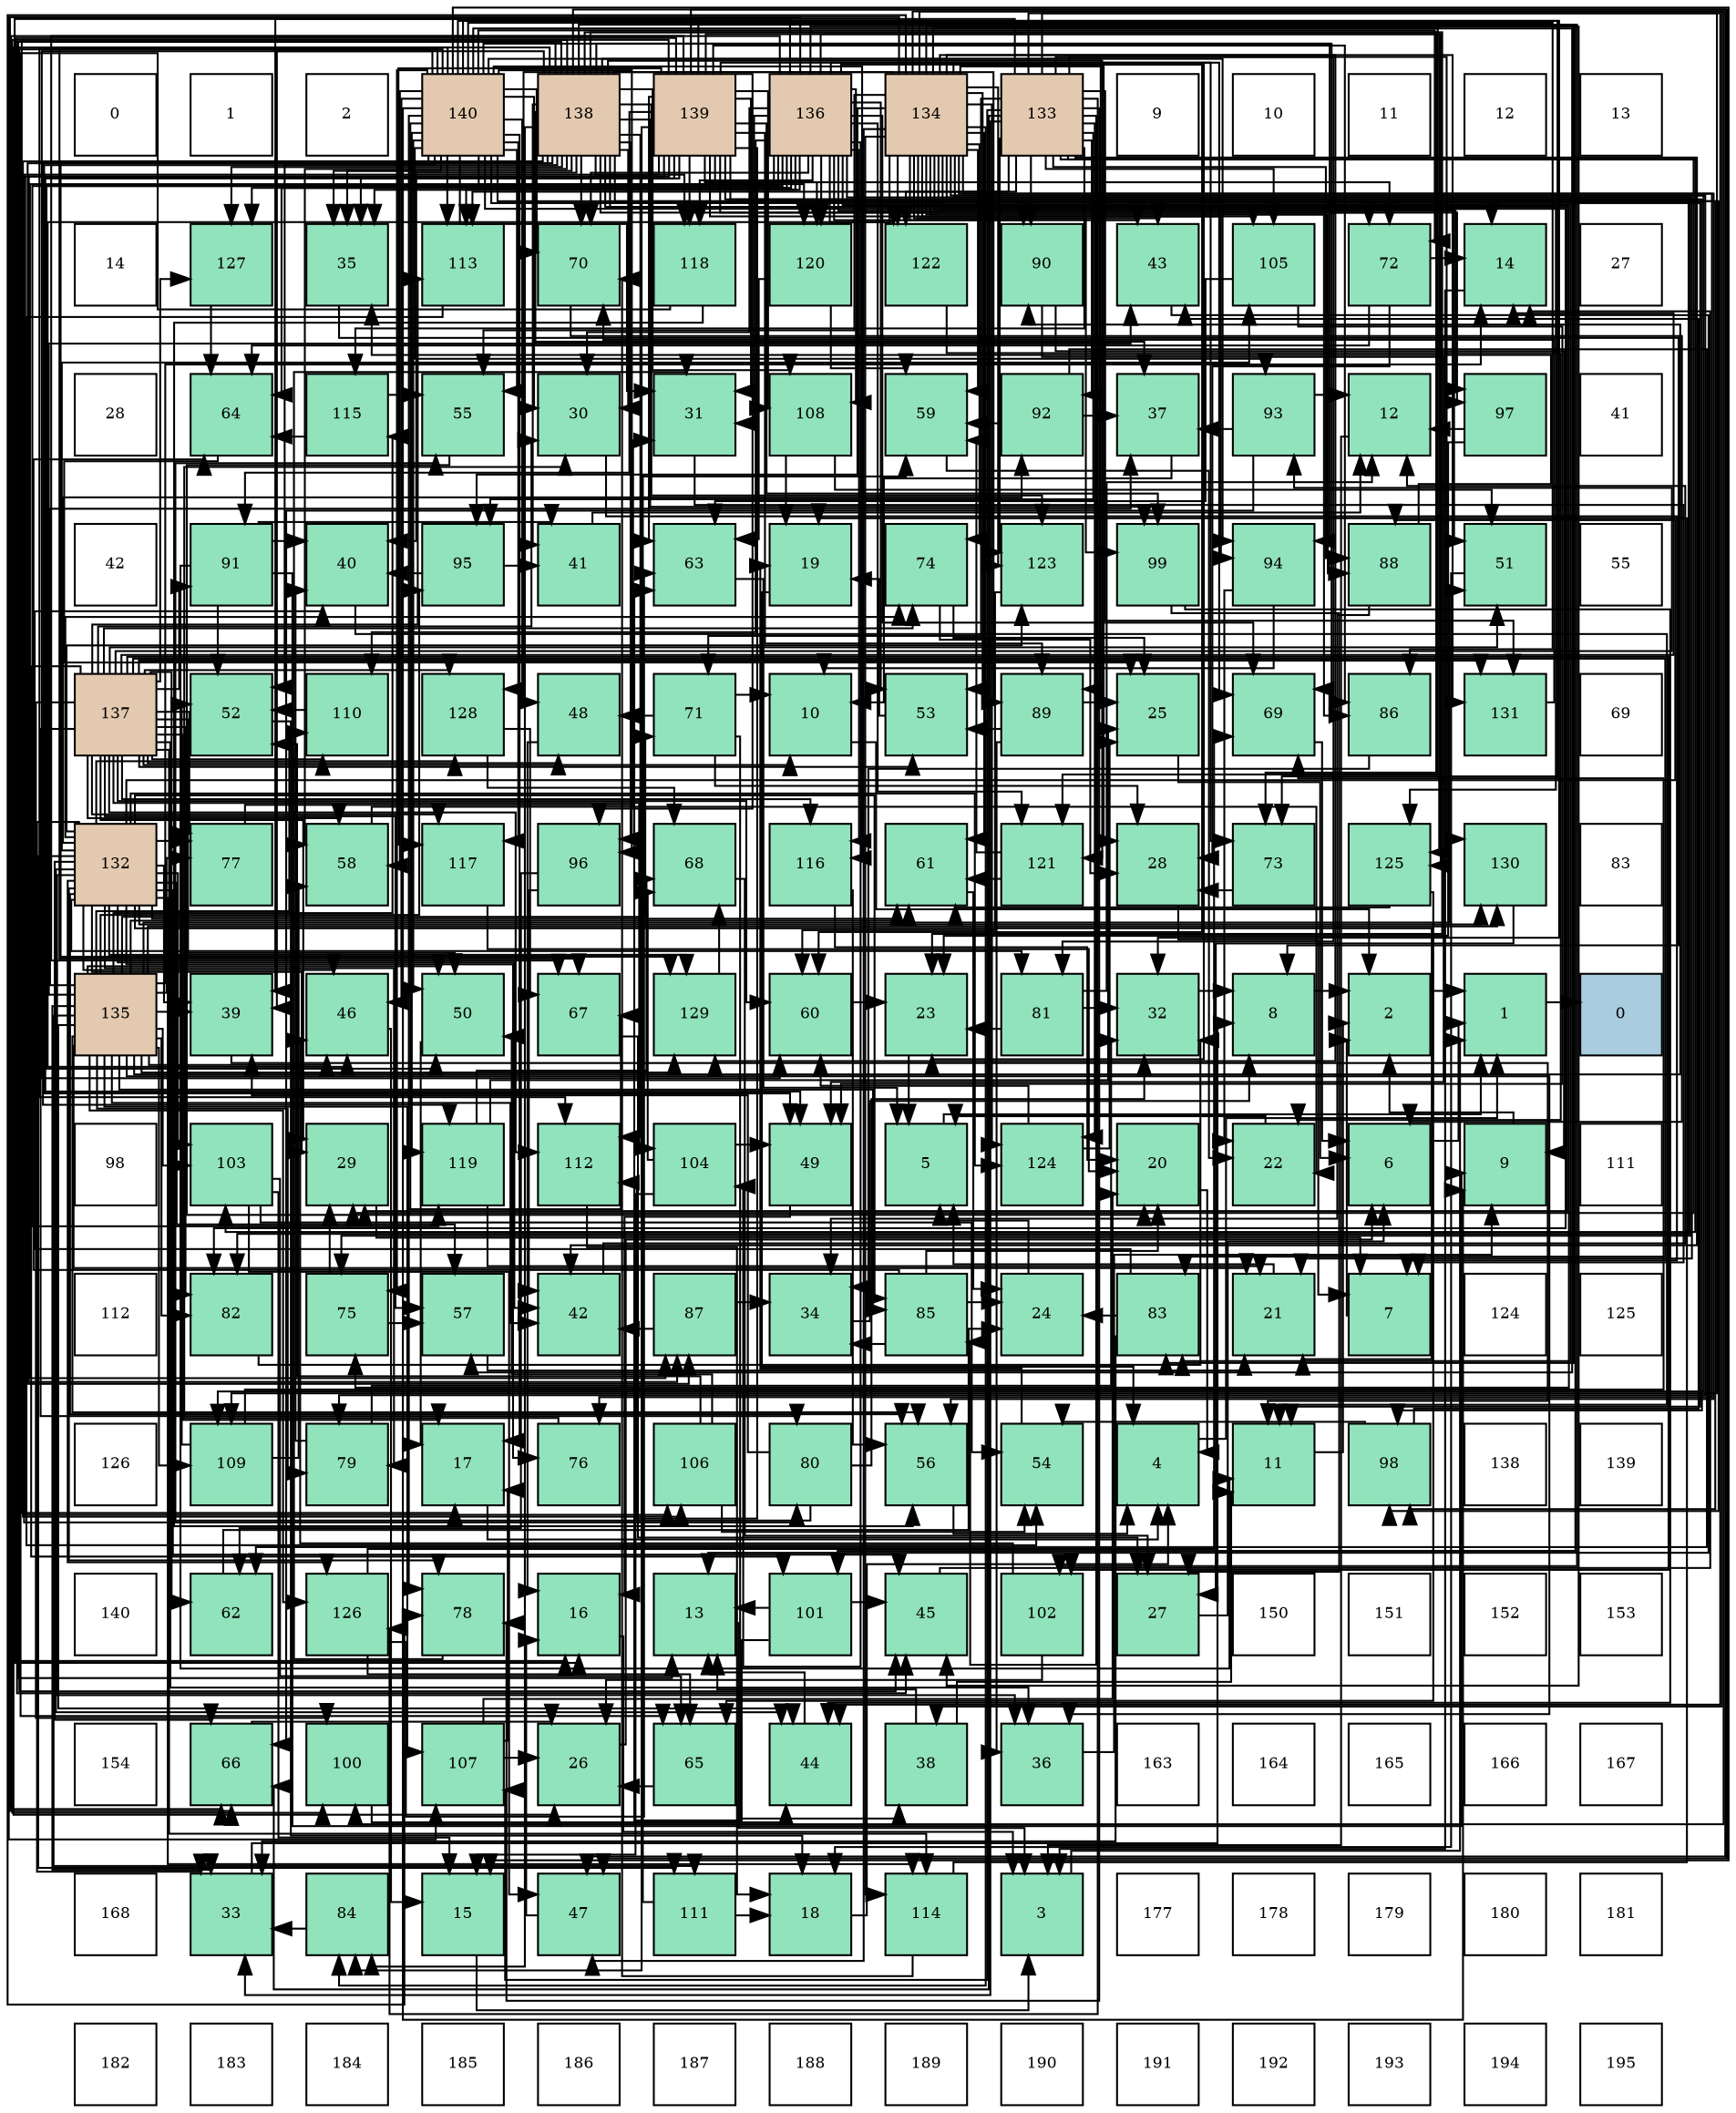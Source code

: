 digraph layout{
 rankdir=TB;
 splines=ortho;
 node [style=filled shape=square fixedsize=true width=0.6];
0[label="0", fontsize=8, fillcolor="#ffffff"];
1[label="1", fontsize=8, fillcolor="#ffffff"];
2[label="2", fontsize=8, fillcolor="#ffffff"];
3[label="140", fontsize=8, fillcolor="#e3c9af"];
4[label="138", fontsize=8, fillcolor="#e3c9af"];
5[label="139", fontsize=8, fillcolor="#e3c9af"];
6[label="136", fontsize=8, fillcolor="#e3c9af"];
7[label="134", fontsize=8, fillcolor="#e3c9af"];
8[label="133", fontsize=8, fillcolor="#e3c9af"];
9[label="9", fontsize=8, fillcolor="#ffffff"];
10[label="10", fontsize=8, fillcolor="#ffffff"];
11[label="11", fontsize=8, fillcolor="#ffffff"];
12[label="12", fontsize=8, fillcolor="#ffffff"];
13[label="13", fontsize=8, fillcolor="#ffffff"];
14[label="14", fontsize=8, fillcolor="#ffffff"];
15[label="127", fontsize=8, fillcolor="#91e3bb"];
16[label="35", fontsize=8, fillcolor="#91e3bb"];
17[label="113", fontsize=8, fillcolor="#91e3bb"];
18[label="70", fontsize=8, fillcolor="#91e3bb"];
19[label="118", fontsize=8, fillcolor="#91e3bb"];
20[label="120", fontsize=8, fillcolor="#91e3bb"];
21[label="122", fontsize=8, fillcolor="#91e3bb"];
22[label="90", fontsize=8, fillcolor="#91e3bb"];
23[label="43", fontsize=8, fillcolor="#91e3bb"];
24[label="105", fontsize=8, fillcolor="#91e3bb"];
25[label="72", fontsize=8, fillcolor="#91e3bb"];
26[label="14", fontsize=8, fillcolor="#91e3bb"];
27[label="27", fontsize=8, fillcolor="#ffffff"];
28[label="28", fontsize=8, fillcolor="#ffffff"];
29[label="64", fontsize=8, fillcolor="#91e3bb"];
30[label="115", fontsize=8, fillcolor="#91e3bb"];
31[label="55", fontsize=8, fillcolor="#91e3bb"];
32[label="30", fontsize=8, fillcolor="#91e3bb"];
33[label="31", fontsize=8, fillcolor="#91e3bb"];
34[label="108", fontsize=8, fillcolor="#91e3bb"];
35[label="59", fontsize=8, fillcolor="#91e3bb"];
36[label="92", fontsize=8, fillcolor="#91e3bb"];
37[label="37", fontsize=8, fillcolor="#91e3bb"];
38[label="93", fontsize=8, fillcolor="#91e3bb"];
39[label="12", fontsize=8, fillcolor="#91e3bb"];
40[label="97", fontsize=8, fillcolor="#91e3bb"];
41[label="41", fontsize=8, fillcolor="#ffffff"];
42[label="42", fontsize=8, fillcolor="#ffffff"];
43[label="91", fontsize=8, fillcolor="#91e3bb"];
44[label="40", fontsize=8, fillcolor="#91e3bb"];
45[label="95", fontsize=8, fillcolor="#91e3bb"];
46[label="41", fontsize=8, fillcolor="#91e3bb"];
47[label="63", fontsize=8, fillcolor="#91e3bb"];
48[label="19", fontsize=8, fillcolor="#91e3bb"];
49[label="74", fontsize=8, fillcolor="#91e3bb"];
50[label="123", fontsize=8, fillcolor="#91e3bb"];
51[label="99", fontsize=8, fillcolor="#91e3bb"];
52[label="94", fontsize=8, fillcolor="#91e3bb"];
53[label="88", fontsize=8, fillcolor="#91e3bb"];
54[label="51", fontsize=8, fillcolor="#91e3bb"];
55[label="55", fontsize=8, fillcolor="#ffffff"];
56[label="137", fontsize=8, fillcolor="#e3c9af"];
57[label="52", fontsize=8, fillcolor="#91e3bb"];
58[label="110", fontsize=8, fillcolor="#91e3bb"];
59[label="128", fontsize=8, fillcolor="#91e3bb"];
60[label="48", fontsize=8, fillcolor="#91e3bb"];
61[label="71", fontsize=8, fillcolor="#91e3bb"];
62[label="10", fontsize=8, fillcolor="#91e3bb"];
63[label="53", fontsize=8, fillcolor="#91e3bb"];
64[label="89", fontsize=8, fillcolor="#91e3bb"];
65[label="25", fontsize=8, fillcolor="#91e3bb"];
66[label="69", fontsize=8, fillcolor="#91e3bb"];
67[label="86", fontsize=8, fillcolor="#91e3bb"];
68[label="131", fontsize=8, fillcolor="#91e3bb"];
69[label="69", fontsize=8, fillcolor="#ffffff"];
70[label="132", fontsize=8, fillcolor="#e3c9af"];
71[label="77", fontsize=8, fillcolor="#91e3bb"];
72[label="58", fontsize=8, fillcolor="#91e3bb"];
73[label="117", fontsize=8, fillcolor="#91e3bb"];
74[label="96", fontsize=8, fillcolor="#91e3bb"];
75[label="68", fontsize=8, fillcolor="#91e3bb"];
76[label="116", fontsize=8, fillcolor="#91e3bb"];
77[label="61", fontsize=8, fillcolor="#91e3bb"];
78[label="121", fontsize=8, fillcolor="#91e3bb"];
79[label="28", fontsize=8, fillcolor="#91e3bb"];
80[label="73", fontsize=8, fillcolor="#91e3bb"];
81[label="125", fontsize=8, fillcolor="#91e3bb"];
82[label="130", fontsize=8, fillcolor="#91e3bb"];
83[label="83", fontsize=8, fillcolor="#ffffff"];
84[label="135", fontsize=8, fillcolor="#e3c9af"];
85[label="39", fontsize=8, fillcolor="#91e3bb"];
86[label="46", fontsize=8, fillcolor="#91e3bb"];
87[label="50", fontsize=8, fillcolor="#91e3bb"];
88[label="67", fontsize=8, fillcolor="#91e3bb"];
89[label="129", fontsize=8, fillcolor="#91e3bb"];
90[label="60", fontsize=8, fillcolor="#91e3bb"];
91[label="23", fontsize=8, fillcolor="#91e3bb"];
92[label="81", fontsize=8, fillcolor="#91e3bb"];
93[label="32", fontsize=8, fillcolor="#91e3bb"];
94[label="8", fontsize=8, fillcolor="#91e3bb"];
95[label="2", fontsize=8, fillcolor="#91e3bb"];
96[label="1", fontsize=8, fillcolor="#91e3bb"];
97[label="0", fontsize=8, fillcolor="#a9ccde"];
98[label="98", fontsize=8, fillcolor="#ffffff"];
99[label="103", fontsize=8, fillcolor="#91e3bb"];
100[label="29", fontsize=8, fillcolor="#91e3bb"];
101[label="119", fontsize=8, fillcolor="#91e3bb"];
102[label="112", fontsize=8, fillcolor="#91e3bb"];
103[label="104", fontsize=8, fillcolor="#91e3bb"];
104[label="49", fontsize=8, fillcolor="#91e3bb"];
105[label="5", fontsize=8, fillcolor="#91e3bb"];
106[label="124", fontsize=8, fillcolor="#91e3bb"];
107[label="20", fontsize=8, fillcolor="#91e3bb"];
108[label="22", fontsize=8, fillcolor="#91e3bb"];
109[label="6", fontsize=8, fillcolor="#91e3bb"];
110[label="9", fontsize=8, fillcolor="#91e3bb"];
111[label="111", fontsize=8, fillcolor="#ffffff"];
112[label="112", fontsize=8, fillcolor="#ffffff"];
113[label="82", fontsize=8, fillcolor="#91e3bb"];
114[label="75", fontsize=8, fillcolor="#91e3bb"];
115[label="57", fontsize=8, fillcolor="#91e3bb"];
116[label="42", fontsize=8, fillcolor="#91e3bb"];
117[label="87", fontsize=8, fillcolor="#91e3bb"];
118[label="34", fontsize=8, fillcolor="#91e3bb"];
119[label="85", fontsize=8, fillcolor="#91e3bb"];
120[label="24", fontsize=8, fillcolor="#91e3bb"];
121[label="83", fontsize=8, fillcolor="#91e3bb"];
122[label="21", fontsize=8, fillcolor="#91e3bb"];
123[label="7", fontsize=8, fillcolor="#91e3bb"];
124[label="124", fontsize=8, fillcolor="#ffffff"];
125[label="125", fontsize=8, fillcolor="#ffffff"];
126[label="126", fontsize=8, fillcolor="#ffffff"];
127[label="109", fontsize=8, fillcolor="#91e3bb"];
128[label="79", fontsize=8, fillcolor="#91e3bb"];
129[label="17", fontsize=8, fillcolor="#91e3bb"];
130[label="76", fontsize=8, fillcolor="#91e3bb"];
131[label="106", fontsize=8, fillcolor="#91e3bb"];
132[label="80", fontsize=8, fillcolor="#91e3bb"];
133[label="56", fontsize=8, fillcolor="#91e3bb"];
134[label="54", fontsize=8, fillcolor="#91e3bb"];
135[label="4", fontsize=8, fillcolor="#91e3bb"];
136[label="11", fontsize=8, fillcolor="#91e3bb"];
137[label="98", fontsize=8, fillcolor="#91e3bb"];
138[label="138", fontsize=8, fillcolor="#ffffff"];
139[label="139", fontsize=8, fillcolor="#ffffff"];
140[label="140", fontsize=8, fillcolor="#ffffff"];
141[label="62", fontsize=8, fillcolor="#91e3bb"];
142[label="126", fontsize=8, fillcolor="#91e3bb"];
143[label="78", fontsize=8, fillcolor="#91e3bb"];
144[label="16", fontsize=8, fillcolor="#91e3bb"];
145[label="13", fontsize=8, fillcolor="#91e3bb"];
146[label="101", fontsize=8, fillcolor="#91e3bb"];
147[label="45", fontsize=8, fillcolor="#91e3bb"];
148[label="102", fontsize=8, fillcolor="#91e3bb"];
149[label="27", fontsize=8, fillcolor="#91e3bb"];
150[label="150", fontsize=8, fillcolor="#ffffff"];
151[label="151", fontsize=8, fillcolor="#ffffff"];
152[label="152", fontsize=8, fillcolor="#ffffff"];
153[label="153", fontsize=8, fillcolor="#ffffff"];
154[label="154", fontsize=8, fillcolor="#ffffff"];
155[label="66", fontsize=8, fillcolor="#91e3bb"];
156[label="100", fontsize=8, fillcolor="#91e3bb"];
157[label="107", fontsize=8, fillcolor="#91e3bb"];
158[label="26", fontsize=8, fillcolor="#91e3bb"];
159[label="65", fontsize=8, fillcolor="#91e3bb"];
160[label="44", fontsize=8, fillcolor="#91e3bb"];
161[label="38", fontsize=8, fillcolor="#91e3bb"];
162[label="36", fontsize=8, fillcolor="#91e3bb"];
163[label="163", fontsize=8, fillcolor="#ffffff"];
164[label="164", fontsize=8, fillcolor="#ffffff"];
165[label="165", fontsize=8, fillcolor="#ffffff"];
166[label="166", fontsize=8, fillcolor="#ffffff"];
167[label="167", fontsize=8, fillcolor="#ffffff"];
168[label="168", fontsize=8, fillcolor="#ffffff"];
169[label="33", fontsize=8, fillcolor="#91e3bb"];
170[label="84", fontsize=8, fillcolor="#91e3bb"];
171[label="15", fontsize=8, fillcolor="#91e3bb"];
172[label="47", fontsize=8, fillcolor="#91e3bb"];
173[label="111", fontsize=8, fillcolor="#91e3bb"];
174[label="18", fontsize=8, fillcolor="#91e3bb"];
175[label="114", fontsize=8, fillcolor="#91e3bb"];
176[label="3", fontsize=8, fillcolor="#91e3bb"];
177[label="177", fontsize=8, fillcolor="#ffffff"];
178[label="178", fontsize=8, fillcolor="#ffffff"];
179[label="179", fontsize=8, fillcolor="#ffffff"];
180[label="180", fontsize=8, fillcolor="#ffffff"];
181[label="181", fontsize=8, fillcolor="#ffffff"];
182[label="182", fontsize=8, fillcolor="#ffffff"];
183[label="183", fontsize=8, fillcolor="#ffffff"];
184[label="184", fontsize=8, fillcolor="#ffffff"];
185[label="185", fontsize=8, fillcolor="#ffffff"];
186[label="186", fontsize=8, fillcolor="#ffffff"];
187[label="187", fontsize=8, fillcolor="#ffffff"];
188[label="188", fontsize=8, fillcolor="#ffffff"];
189[label="189", fontsize=8, fillcolor="#ffffff"];
190[label="190", fontsize=8, fillcolor="#ffffff"];
191[label="191", fontsize=8, fillcolor="#ffffff"];
192[label="192", fontsize=8, fillcolor="#ffffff"];
193[label="193", fontsize=8, fillcolor="#ffffff"];
194[label="194", fontsize=8, fillcolor="#ffffff"];
195[label="195", fontsize=8, fillcolor="#ffffff"];
edge [constraint=false, style=vis];96 -> 97;
95 -> 96;
176 -> 96;
135 -> 96;
105 -> 96;
109 -> 96;
123 -> 95;
94 -> 95;
110 -> 95;
62 -> 95;
136 -> 95;
39 -> 176;
145 -> 176;
26 -> 176;
171 -> 176;
144 -> 176;
129 -> 135;
174 -> 135;
48 -> 135;
107 -> 135;
122 -> 105;
108 -> 105;
91 -> 105;
120 -> 105;
65 -> 109;
158 -> 109;
149 -> 109;
79 -> 123;
100 -> 123;
32 -> 123;
33 -> 123;
93 -> 94;
169 -> 94;
118 -> 94;
16 -> 94;
162 -> 110;
37 -> 62;
161 -> 136;
161 -> 145;
85 -> 136;
44 -> 136;
46 -> 39;
116 -> 39;
23 -> 145;
160 -> 145;
147 -> 26;
86 -> 171;
172 -> 144;
60 -> 144;
104 -> 144;
87 -> 129;
54 -> 174;
57 -> 174;
63 -> 48;
134 -> 48;
31 -> 107;
133 -> 135;
115 -> 122;
72 -> 108;
35 -> 108;
90 -> 91;
77 -> 120;
141 -> 120;
47 -> 105;
29 -> 65;
159 -> 158;
155 -> 158;
88 -> 149;
75 -> 149;
66 -> 109;
18 -> 109;
61 -> 62;
61 -> 79;
61 -> 161;
61 -> 60;
25 -> 26;
25 -> 79;
25 -> 29;
80 -> 79;
49 -> 65;
49 -> 79;
114 -> 100;
114 -> 115;
130 -> 32;
71 -> 33;
143 -> 33;
128 -> 93;
128 -> 44;
132 -> 93;
132 -> 85;
132 -> 31;
92 -> 39;
92 -> 91;
92 -> 93;
113 -> 93;
121 -> 120;
121 -> 169;
121 -> 44;
170 -> 169;
119 -> 107;
119 -> 120;
119 -> 118;
119 -> 29;
67 -> 118;
117 -> 118;
117 -> 116;
53 -> 118;
53 -> 16;
64 -> 65;
64 -> 162;
64 -> 63;
22 -> 110;
22 -> 104;
43 -> 110;
43 -> 136;
43 -> 44;
43 -> 46;
43 -> 57;
36 -> 37;
36 -> 35;
36 -> 141;
38 -> 39;
38 -> 37;
38 -> 155;
52 -> 62;
52 -> 108;
45 -> 44;
45 -> 46;
74 -> 116;
74 -> 141;
40 -> 39;
40 -> 91;
137 -> 23;
137 -> 134;
51 -> 149;
51 -> 160;
156 -> 160;
146 -> 145;
146 -> 147;
146 -> 47;
148 -> 158;
148 -> 86;
99 -> 171;
99 -> 172;
99 -> 134;
99 -> 159;
103 -> 171;
103 -> 104;
103 -> 75;
24 -> 104;
24 -> 47;
131 -> 87;
131 -> 57;
131 -> 134;
157 -> 129;
157 -> 107;
157 -> 158;
34 -> 48;
34 -> 54;
127 -> 57;
127 -> 72;
127 -> 66;
58 -> 57;
173 -> 174;
173 -> 35;
102 -> 174;
17 -> 134;
175 -> 48;
175 -> 18;
30 -> 31;
30 -> 29;
76 -> 107;
76 -> 133;
73 -> 107;
19 -> 133;
19 -> 159;
101 -> 122;
101 -> 65;
101 -> 75;
20 -> 35;
20 -> 47;
78 -> 35;
78 -> 77;
21 -> 108;
50 -> 90;
106 -> 65;
106 -> 90;
81 -> 77;
81 -> 159;
142 -> 47;
142 -> 159;
142 -> 66;
15 -> 29;
59 -> 88;
59 -> 75;
89 -> 75;
82 -> 149;
68 -> 18;
70 -> 122;
70 -> 100;
70 -> 169;
70 -> 162;
70 -> 85;
70 -> 116;
70 -> 160;
70 -> 147;
70 -> 86;
70 -> 133;
70 -> 115;
70 -> 77;
70 -> 155;
70 -> 49;
70 -> 130;
70 -> 71;
70 -> 143;
70 -> 128;
70 -> 92;
70 -> 119;
70 -> 53;
70 -> 36;
70 -> 99;
70 -> 24;
70 -> 173;
70 -> 175;
70 -> 50;
70 -> 106;
70 -> 142;
70 -> 59;
70 -> 89;
70 -> 82;
8 -> 100;
8 -> 169;
8 -> 85;
8 -> 116;
8 -> 160;
8 -> 155;
8 -> 61;
8 -> 143;
8 -> 92;
8 -> 119;
8 -> 53;
8 -> 22;
8 -> 36;
8 -> 45;
8 -> 99;
8 -> 24;
8 -> 157;
8 -> 127;
8 -> 17;
8 -> 30;
8 -> 21;
8 -> 50;
8 -> 106;
8 -> 142;
8 -> 82;
8 -> 68;
7 -> 26;
7 -> 122;
7 -> 91;
7 -> 79;
7 -> 100;
7 -> 161;
7 -> 23;
7 -> 147;
7 -> 86;
7 -> 172;
7 -> 54;
7 -> 63;
7 -> 31;
7 -> 133;
7 -> 115;
7 -> 35;
7 -> 77;
7 -> 49;
7 -> 130;
7 -> 143;
7 -> 128;
7 -> 170;
7 -> 67;
7 -> 53;
7 -> 22;
7 -> 45;
7 -> 51;
7 -> 156;
7 -> 24;
7 -> 157;
7 -> 127;
7 -> 175;
7 -> 21;
7 -> 50;
7 -> 106;
7 -> 59;
7 -> 89;
7 -> 68;
84 -> 26;
84 -> 122;
84 -> 169;
84 -> 162;
84 -> 37;
84 -> 85;
84 -> 116;
84 -> 23;
84 -> 160;
84 -> 86;
84 -> 87;
84 -> 54;
84 -> 133;
84 -> 77;
84 -> 61;
84 -> 71;
84 -> 128;
84 -> 113;
84 -> 119;
84 -> 22;
84 -> 45;
84 -> 99;
84 -> 157;
84 -> 127;
84 -> 58;
84 -> 173;
84 -> 30;
84 -> 142;
84 -> 89;
84 -> 82;
6 -> 144;
6 -> 32;
6 -> 33;
6 -> 16;
6 -> 23;
6 -> 87;
6 -> 63;
6 -> 90;
6 -> 29;
6 -> 155;
6 -> 88;
6 -> 66;
6 -> 18;
6 -> 80;
6 -> 114;
6 -> 121;
6 -> 117;
6 -> 40;
6 -> 146;
6 -> 103;
6 -> 34;
6 -> 58;
6 -> 17;
6 -> 76;
6 -> 19;
6 -> 101;
6 -> 20;
6 -> 78;
6 -> 21;
6 -> 81;
6 -> 15;
56 -> 62;
56 -> 26;
56 -> 129;
56 -> 100;
56 -> 32;
56 -> 162;
56 -> 60;
56 -> 87;
56 -> 54;
56 -> 63;
56 -> 115;
56 -> 72;
56 -> 90;
56 -> 141;
56 -> 49;
56 -> 71;
56 -> 132;
56 -> 113;
56 -> 121;
56 -> 43;
56 -> 38;
56 -> 156;
56 -> 146;
56 -> 148;
56 -> 103;
56 -> 58;
56 -> 102;
56 -> 17;
56 -> 175;
56 -> 76;
56 -> 73;
56 -> 15;
56 -> 59;
56 -> 68;
4 -> 145;
4 -> 91;
4 -> 32;
4 -> 16;
4 -> 37;
4 -> 85;
4 -> 44;
4 -> 46;
4 -> 147;
4 -> 172;
4 -> 104;
4 -> 72;
4 -> 88;
4 -> 66;
4 -> 18;
4 -> 25;
4 -> 80;
4 -> 114;
4 -> 170;
4 -> 117;
4 -> 64;
4 -> 52;
4 -> 74;
4 -> 137;
4 -> 51;
4 -> 156;
4 -> 148;
4 -> 131;
4 -> 34;
4 -> 102;
4 -> 19;
4 -> 101;
4 -> 78;
4 -> 50;
4 -> 81;
4 -> 15;
5 -> 144;
5 -> 129;
5 -> 33;
5 -> 16;
5 -> 172;
5 -> 104;
5 -> 47;
5 -> 155;
5 -> 66;
5 -> 25;
5 -> 132;
5 -> 113;
5 -> 121;
5 -> 170;
5 -> 67;
5 -> 117;
5 -> 64;
5 -> 43;
5 -> 52;
5 -> 74;
5 -> 40;
5 -> 137;
5 -> 51;
5 -> 131;
5 -> 34;
5 -> 102;
5 -> 73;
5 -> 19;
5 -> 20;
5 -> 81;
3 -> 110;
3 -> 136;
3 -> 171;
3 -> 129;
3 -> 158;
3 -> 32;
3 -> 33;
3 -> 93;
3 -> 16;
3 -> 147;
3 -> 86;
3 -> 60;
3 -> 87;
3 -> 57;
3 -> 31;
3 -> 72;
3 -> 90;
3 -> 88;
3 -> 18;
3 -> 25;
3 -> 80;
3 -> 114;
3 -> 143;
3 -> 113;
3 -> 67;
3 -> 64;
3 -> 38;
3 -> 52;
3 -> 74;
3 -> 137;
3 -> 102;
3 -> 17;
3 -> 76;
3 -> 73;
3 -> 101;
3 -> 20;
3 -> 78;
3 -> 89;
edge [constraint=true, style=invis];
0 -> 14 -> 28 -> 42 -> 56 -> 70 -> 84 -> 98 -> 112 -> 126 -> 140 -> 154 -> 168 -> 182;
1 -> 15 -> 29 -> 43 -> 57 -> 71 -> 85 -> 99 -> 113 -> 127 -> 141 -> 155 -> 169 -> 183;
2 -> 16 -> 30 -> 44 -> 58 -> 72 -> 86 -> 100 -> 114 -> 128 -> 142 -> 156 -> 170 -> 184;
3 -> 17 -> 31 -> 45 -> 59 -> 73 -> 87 -> 101 -> 115 -> 129 -> 143 -> 157 -> 171 -> 185;
4 -> 18 -> 32 -> 46 -> 60 -> 74 -> 88 -> 102 -> 116 -> 130 -> 144 -> 158 -> 172 -> 186;
5 -> 19 -> 33 -> 47 -> 61 -> 75 -> 89 -> 103 -> 117 -> 131 -> 145 -> 159 -> 173 -> 187;
6 -> 20 -> 34 -> 48 -> 62 -> 76 -> 90 -> 104 -> 118 -> 132 -> 146 -> 160 -> 174 -> 188;
7 -> 21 -> 35 -> 49 -> 63 -> 77 -> 91 -> 105 -> 119 -> 133 -> 147 -> 161 -> 175 -> 189;
8 -> 22 -> 36 -> 50 -> 64 -> 78 -> 92 -> 106 -> 120 -> 134 -> 148 -> 162 -> 176 -> 190;
9 -> 23 -> 37 -> 51 -> 65 -> 79 -> 93 -> 107 -> 121 -> 135 -> 149 -> 163 -> 177 -> 191;
10 -> 24 -> 38 -> 52 -> 66 -> 80 -> 94 -> 108 -> 122 -> 136 -> 150 -> 164 -> 178 -> 192;
11 -> 25 -> 39 -> 53 -> 67 -> 81 -> 95 -> 109 -> 123 -> 137 -> 151 -> 165 -> 179 -> 193;
12 -> 26 -> 40 -> 54 -> 68 -> 82 -> 96 -> 110 -> 124 -> 138 -> 152 -> 166 -> 180 -> 194;
13 -> 27 -> 41 -> 55 -> 69 -> 83 -> 97 -> 111 -> 125 -> 139 -> 153 -> 167 -> 181 -> 195;
rank = same {0 -> 1 -> 2 -> 3 -> 4 -> 5 -> 6 -> 7 -> 8 -> 9 -> 10 -> 11 -> 12 -> 13};
rank = same {14 -> 15 -> 16 -> 17 -> 18 -> 19 -> 20 -> 21 -> 22 -> 23 -> 24 -> 25 -> 26 -> 27};
rank = same {28 -> 29 -> 30 -> 31 -> 32 -> 33 -> 34 -> 35 -> 36 -> 37 -> 38 -> 39 -> 40 -> 41};
rank = same {42 -> 43 -> 44 -> 45 -> 46 -> 47 -> 48 -> 49 -> 50 -> 51 -> 52 -> 53 -> 54 -> 55};
rank = same {56 -> 57 -> 58 -> 59 -> 60 -> 61 -> 62 -> 63 -> 64 -> 65 -> 66 -> 67 -> 68 -> 69};
rank = same {70 -> 71 -> 72 -> 73 -> 74 -> 75 -> 76 -> 77 -> 78 -> 79 -> 80 -> 81 -> 82 -> 83};
rank = same {84 -> 85 -> 86 -> 87 -> 88 -> 89 -> 90 -> 91 -> 92 -> 93 -> 94 -> 95 -> 96 -> 97};
rank = same {98 -> 99 -> 100 -> 101 -> 102 -> 103 -> 104 -> 105 -> 106 -> 107 -> 108 -> 109 -> 110 -> 111};
rank = same {112 -> 113 -> 114 -> 115 -> 116 -> 117 -> 118 -> 119 -> 120 -> 121 -> 122 -> 123 -> 124 -> 125};
rank = same {126 -> 127 -> 128 -> 129 -> 130 -> 131 -> 132 -> 133 -> 134 -> 135 -> 136 -> 137 -> 138 -> 139};
rank = same {140 -> 141 -> 142 -> 143 -> 144 -> 145 -> 146 -> 147 -> 148 -> 149 -> 150 -> 151 -> 152 -> 153};
rank = same {154 -> 155 -> 156 -> 157 -> 158 -> 159 -> 160 -> 161 -> 162 -> 163 -> 164 -> 165 -> 166 -> 167};
rank = same {168 -> 169 -> 170 -> 171 -> 172 -> 173 -> 174 -> 175 -> 176 -> 177 -> 178 -> 179 -> 180 -> 181};
rank = same {182 -> 183 -> 184 -> 185 -> 186 -> 187 -> 188 -> 189 -> 190 -> 191 -> 192 -> 193 -> 194 -> 195};
}